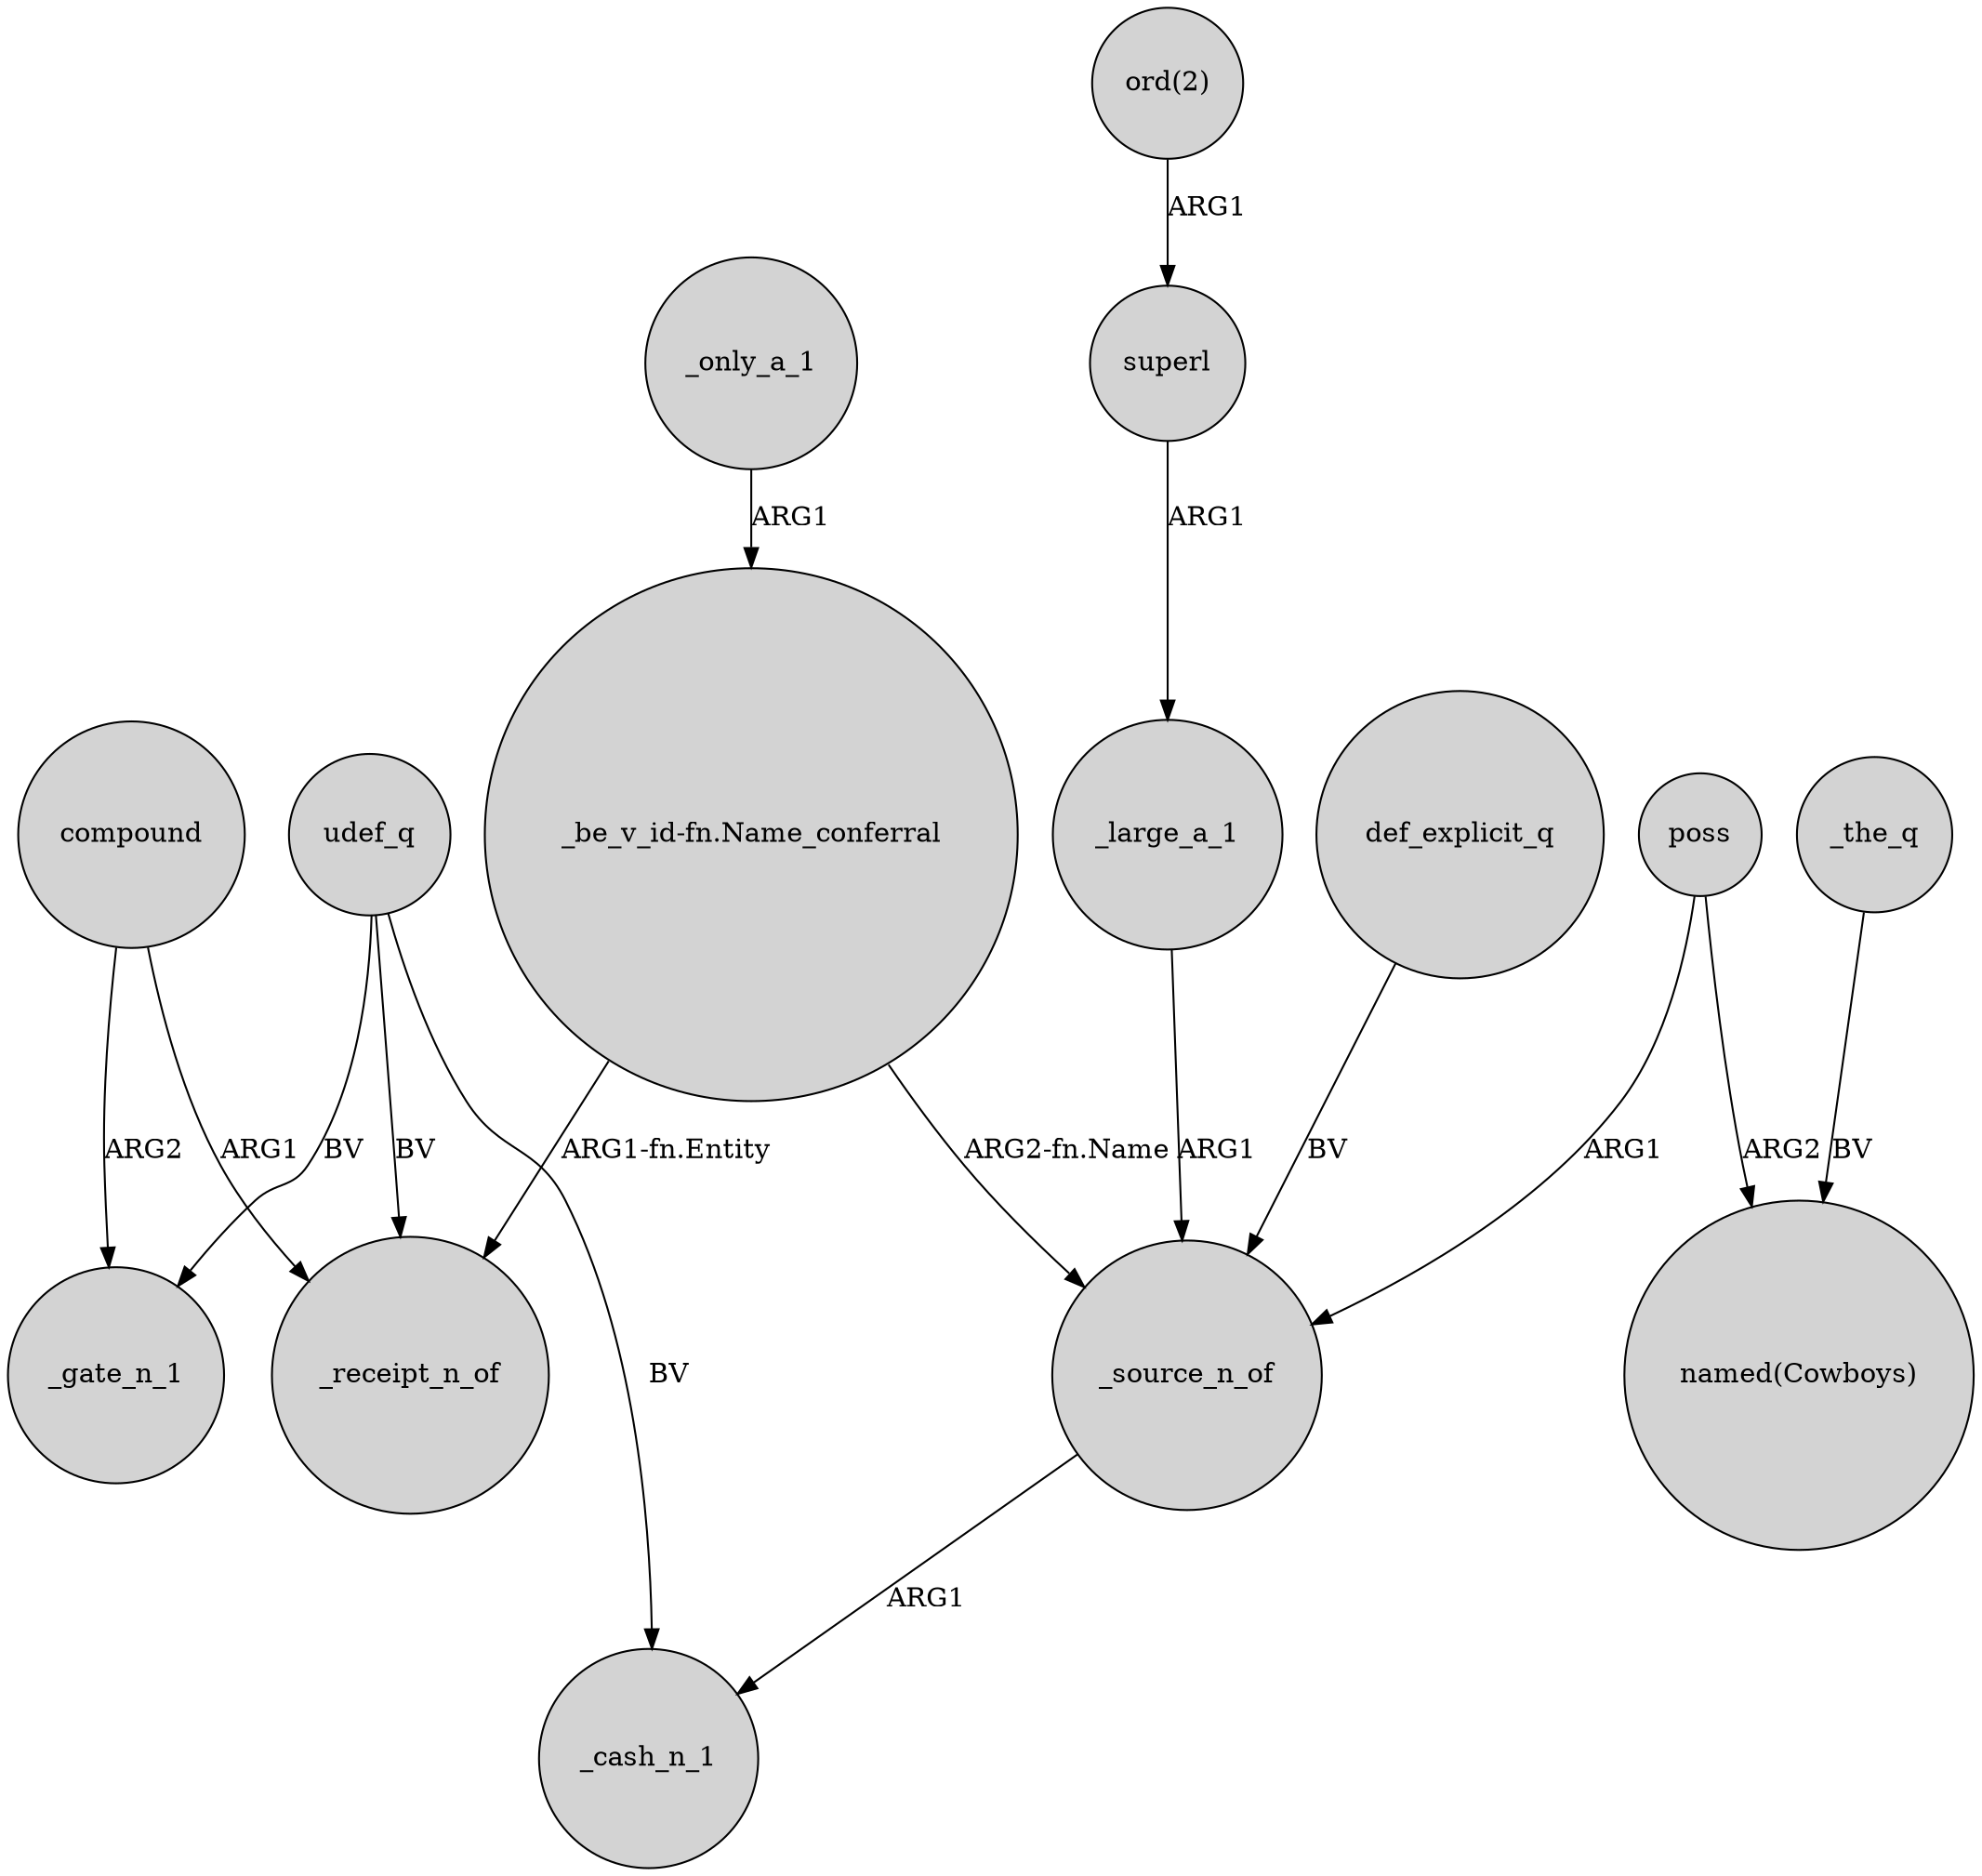 digraph {
	node [shape=circle style=filled]
	compound -> _receipt_n_of [label=ARG1]
	_source_n_of -> _cash_n_1 [label=ARG1]
	compound -> _gate_n_1 [label=ARG2]
	udef_q -> _cash_n_1 [label=BV]
	def_explicit_q -> _source_n_of [label=BV]
	"ord(2)" -> superl [label=ARG1]
	poss -> "named(Cowboys)" [label=ARG2]
	udef_q -> _receipt_n_of [label=BV]
	"_be_v_id-fn.Name_conferral" -> _receipt_n_of [label="ARG1-fn.Entity"]
	udef_q -> _gate_n_1 [label=BV]
	poss -> _source_n_of [label=ARG1]
	_large_a_1 -> _source_n_of [label=ARG1]
	"_be_v_id-fn.Name_conferral" -> _source_n_of [label="ARG2-fn.Name"]
	superl -> _large_a_1 [label=ARG1]
	_only_a_1 -> "_be_v_id-fn.Name_conferral" [label=ARG1]
	_the_q -> "named(Cowboys)" [label=BV]
}
